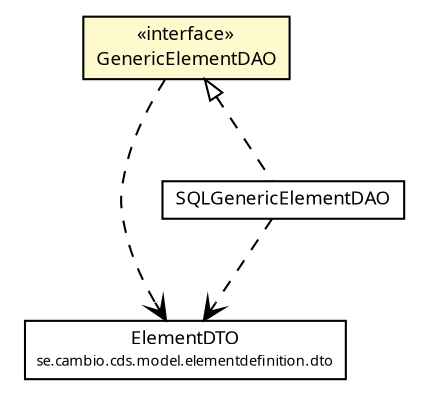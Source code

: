 #!/usr/local/bin/dot
#
# Class diagram 
# Generated by UMLGraph version R5_6 (http://www.umlgraph.org/)
#

digraph G {
	edge [fontname="Trebuchet MS",fontsize=10,labelfontname="Trebuchet MS",labelfontsize=10];
	node [fontname="Trebuchet MS",fontsize=10,shape=plaintext];
	nodesep=0.25;
	ranksep=0.5;
	// se.cambio.cds.model.elementdefinition.dto.ElementDTO
	c213689 [label=<<table title="se.cambio.cds.model.elementdefinition.dto.ElementDTO" border="0" cellborder="1" cellspacing="0" cellpadding="2" port="p" href="../dto/ElementDTO.html">
		<tr><td><table border="0" cellspacing="0" cellpadding="1">
<tr><td align="center" balign="center"><font face="Trebuchet MS"> ElementDTO </font></td></tr>
<tr><td align="center" balign="center"><font face="Trebuchet MS" point-size="7.0"> se.cambio.cds.model.elementdefinition.dto </font></td></tr>
		</table></td></tr>
		</table>>, URL="../dto/ElementDTO.html", fontname="Trebuchet MS", fontcolor="black", fontsize=9.0];
	// se.cambio.cds.model.elementdefinition.dao.SQLGenericElementDAO
	c213753 [label=<<table title="se.cambio.cds.model.elementdefinition.dao.SQLGenericElementDAO" border="0" cellborder="1" cellspacing="0" cellpadding="2" port="p" href="./SQLGenericElementDAO.html">
		<tr><td><table border="0" cellspacing="0" cellpadding="1">
<tr><td align="center" balign="center"><font face="Trebuchet MS"> SQLGenericElementDAO </font></td></tr>
		</table></td></tr>
		</table>>, URL="./SQLGenericElementDAO.html", fontname="Trebuchet MS", fontcolor="black", fontsize=9.0];
	// se.cambio.cds.model.elementdefinition.dao.GenericElementDAO
	c213757 [label=<<table title="se.cambio.cds.model.elementdefinition.dao.GenericElementDAO" border="0" cellborder="1" cellspacing="0" cellpadding="2" port="p" bgcolor="lemonChiffon" href="./GenericElementDAO.html">
		<tr><td><table border="0" cellspacing="0" cellpadding="1">
<tr><td align="center" balign="center"> &#171;interface&#187; </td></tr>
<tr><td align="center" balign="center"><font face="Trebuchet MS"> GenericElementDAO </font></td></tr>
		</table></td></tr>
		</table>>, URL="./GenericElementDAO.html", fontname="Trebuchet MS", fontcolor="black", fontsize=9.0];
	//se.cambio.cds.model.elementdefinition.dao.SQLGenericElementDAO implements se.cambio.cds.model.elementdefinition.dao.GenericElementDAO
	c213757:p -> c213753:p [dir=back,arrowtail=empty,style=dashed];
	// se.cambio.cds.model.elementdefinition.dao.SQLGenericElementDAO DEPEND se.cambio.cds.model.elementdefinition.dto.ElementDTO
	c213753:p -> c213689:p [taillabel="", label="", headlabel="", fontname="Trebuchet MS", fontcolor="black", fontsize=10.0, color="black", arrowhead=open, style=dashed];
	// se.cambio.cds.model.elementdefinition.dao.GenericElementDAO DEPEND se.cambio.cds.model.elementdefinition.dto.ElementDTO
	c213757:p -> c213689:p [taillabel="", label="", headlabel="", fontname="Trebuchet MS", fontcolor="black", fontsize=10.0, color="black", arrowhead=open, style=dashed];
}

